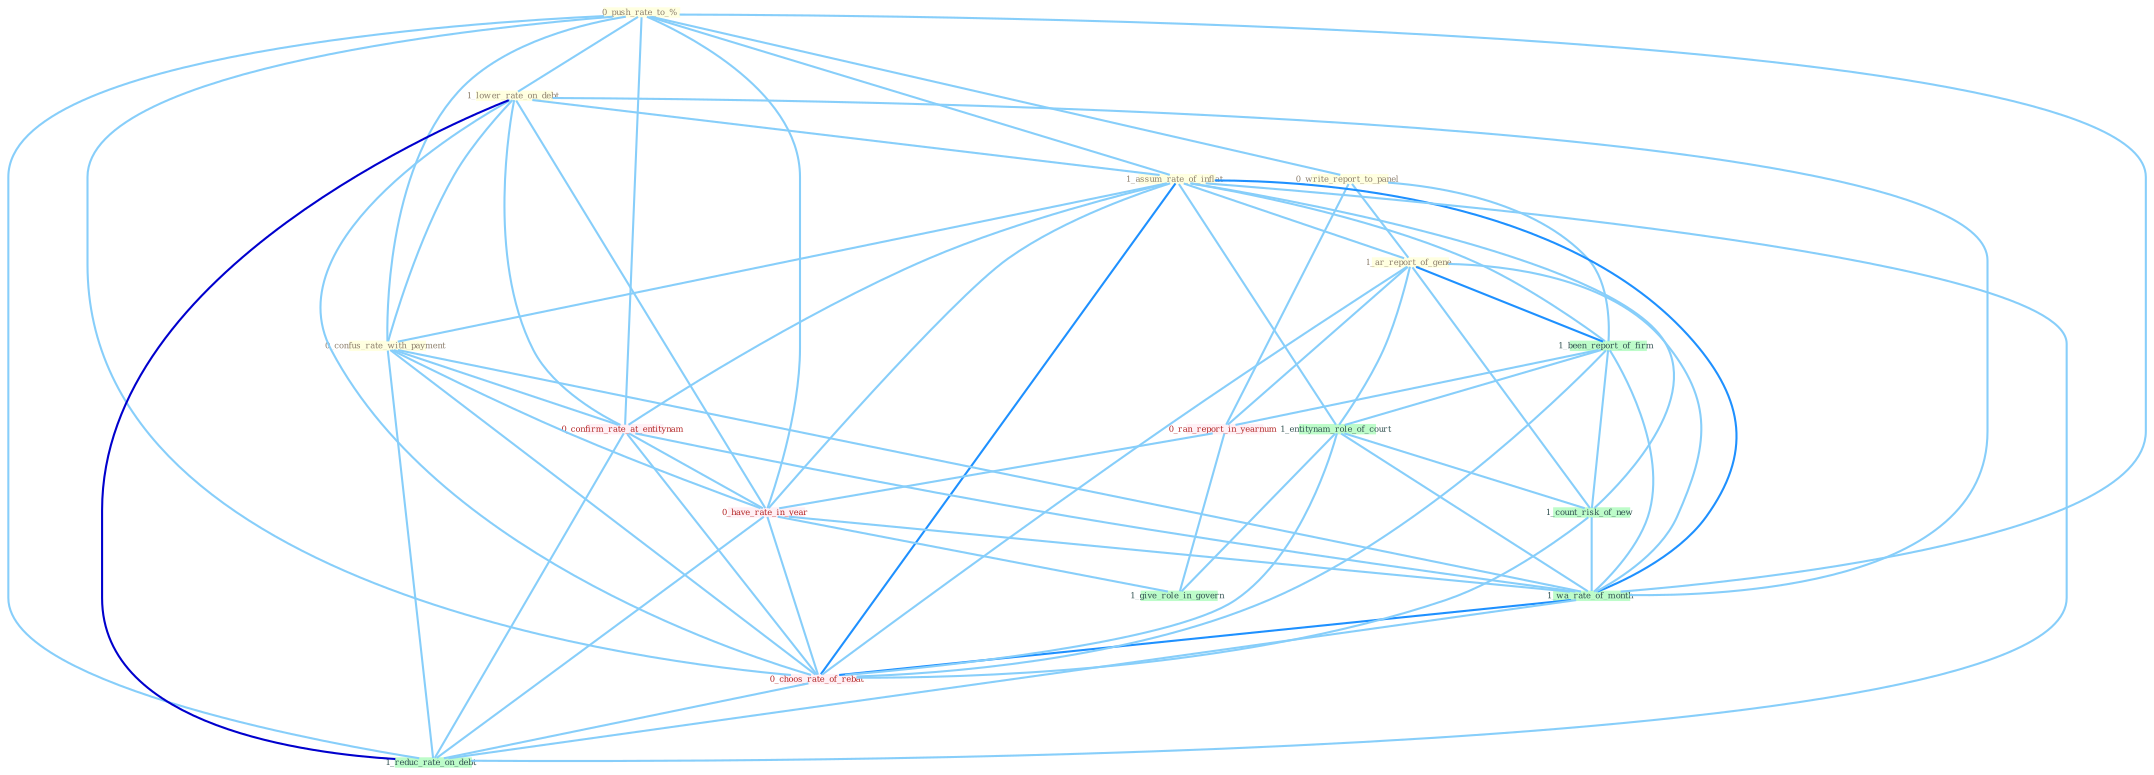 Graph G{ 
    node
    [shape=polygon,style=filled,width=.5,height=.06,color="#BDFCC9",fixedsize=true,fontsize=4,
    fontcolor="#2f4f4f"];
    {node
    [color="#ffffe0", fontcolor="#8b7d6b"] "0_push_rate_to_% " "1_lower_rate_on_debt " "0_write_report_to_panel " "1_assum_rate_of_inflat " "1_ar_report_of_gene " "0_confus_rate_with_payment "}
{node [color="#fff0f5", fontcolor="#b22222"] "0_ran_report_in_yearnum " "0_confirm_rate_at_entitynam " "0_have_rate_in_year " "0_choos_rate_of_rebat "}
edge [color="#B0E2FF"];

	"0_push_rate_to_% " -- "1_lower_rate_on_debt " [w="1", color="#87cefa" ];
	"0_push_rate_to_% " -- "0_write_report_to_panel " [w="1", color="#87cefa" ];
	"0_push_rate_to_% " -- "1_assum_rate_of_inflat " [w="1", color="#87cefa" ];
	"0_push_rate_to_% " -- "0_confus_rate_with_payment " [w="1", color="#87cefa" ];
	"0_push_rate_to_% " -- "0_confirm_rate_at_entitynam " [w="1", color="#87cefa" ];
	"0_push_rate_to_% " -- "0_have_rate_in_year " [w="1", color="#87cefa" ];
	"0_push_rate_to_% " -- "1_wa_rate_of_month " [w="1", color="#87cefa" ];
	"0_push_rate_to_% " -- "0_choos_rate_of_rebat " [w="1", color="#87cefa" ];
	"0_push_rate_to_% " -- "1_reduc_rate_on_debt " [w="1", color="#87cefa" ];
	"1_lower_rate_on_debt " -- "1_assum_rate_of_inflat " [w="1", color="#87cefa" ];
	"1_lower_rate_on_debt " -- "0_confus_rate_with_payment " [w="1", color="#87cefa" ];
	"1_lower_rate_on_debt " -- "0_confirm_rate_at_entitynam " [w="1", color="#87cefa" ];
	"1_lower_rate_on_debt " -- "0_have_rate_in_year " [w="1", color="#87cefa" ];
	"1_lower_rate_on_debt " -- "1_wa_rate_of_month " [w="1", color="#87cefa" ];
	"1_lower_rate_on_debt " -- "0_choos_rate_of_rebat " [w="1", color="#87cefa" ];
	"1_lower_rate_on_debt " -- "1_reduc_rate_on_debt " [w="3", color="#0000cd" , len=0.6];
	"0_write_report_to_panel " -- "1_ar_report_of_gene " [w="1", color="#87cefa" ];
	"0_write_report_to_panel " -- "1_been_report_of_firm " [w="1", color="#87cefa" ];
	"0_write_report_to_panel " -- "0_ran_report_in_yearnum " [w="1", color="#87cefa" ];
	"1_assum_rate_of_inflat " -- "1_ar_report_of_gene " [w="1", color="#87cefa" ];
	"1_assum_rate_of_inflat " -- "0_confus_rate_with_payment " [w="1", color="#87cefa" ];
	"1_assum_rate_of_inflat " -- "1_been_report_of_firm " [w="1", color="#87cefa" ];
	"1_assum_rate_of_inflat " -- "1_entitynam_role_of_court " [w="1", color="#87cefa" ];
	"1_assum_rate_of_inflat " -- "1_count_risk_of_new " [w="1", color="#87cefa" ];
	"1_assum_rate_of_inflat " -- "0_confirm_rate_at_entitynam " [w="1", color="#87cefa" ];
	"1_assum_rate_of_inflat " -- "0_have_rate_in_year " [w="1", color="#87cefa" ];
	"1_assum_rate_of_inflat " -- "1_wa_rate_of_month " [w="2", color="#1e90ff" , len=0.8];
	"1_assum_rate_of_inflat " -- "0_choos_rate_of_rebat " [w="2", color="#1e90ff" , len=0.8];
	"1_assum_rate_of_inflat " -- "1_reduc_rate_on_debt " [w="1", color="#87cefa" ];
	"1_ar_report_of_gene " -- "1_been_report_of_firm " [w="2", color="#1e90ff" , len=0.8];
	"1_ar_report_of_gene " -- "1_entitynam_role_of_court " [w="1", color="#87cefa" ];
	"1_ar_report_of_gene " -- "0_ran_report_in_yearnum " [w="1", color="#87cefa" ];
	"1_ar_report_of_gene " -- "1_count_risk_of_new " [w="1", color="#87cefa" ];
	"1_ar_report_of_gene " -- "1_wa_rate_of_month " [w="1", color="#87cefa" ];
	"1_ar_report_of_gene " -- "0_choos_rate_of_rebat " [w="1", color="#87cefa" ];
	"0_confus_rate_with_payment " -- "0_confirm_rate_at_entitynam " [w="1", color="#87cefa" ];
	"0_confus_rate_with_payment " -- "0_have_rate_in_year " [w="1", color="#87cefa" ];
	"0_confus_rate_with_payment " -- "1_wa_rate_of_month " [w="1", color="#87cefa" ];
	"0_confus_rate_with_payment " -- "0_choos_rate_of_rebat " [w="1", color="#87cefa" ];
	"0_confus_rate_with_payment " -- "1_reduc_rate_on_debt " [w="1", color="#87cefa" ];
	"1_been_report_of_firm " -- "1_entitynam_role_of_court " [w="1", color="#87cefa" ];
	"1_been_report_of_firm " -- "0_ran_report_in_yearnum " [w="1", color="#87cefa" ];
	"1_been_report_of_firm " -- "1_count_risk_of_new " [w="1", color="#87cefa" ];
	"1_been_report_of_firm " -- "1_wa_rate_of_month " [w="1", color="#87cefa" ];
	"1_been_report_of_firm " -- "0_choos_rate_of_rebat " [w="1", color="#87cefa" ];
	"1_entitynam_role_of_court " -- "1_count_risk_of_new " [w="1", color="#87cefa" ];
	"1_entitynam_role_of_court " -- "1_wa_rate_of_month " [w="1", color="#87cefa" ];
	"1_entitynam_role_of_court " -- "0_choos_rate_of_rebat " [w="1", color="#87cefa" ];
	"1_entitynam_role_of_court " -- "1_give_role_in_govern " [w="1", color="#87cefa" ];
	"0_ran_report_in_yearnum " -- "0_have_rate_in_year " [w="1", color="#87cefa" ];
	"0_ran_report_in_yearnum " -- "1_give_role_in_govern " [w="1", color="#87cefa" ];
	"1_count_risk_of_new " -- "1_wa_rate_of_month " [w="1", color="#87cefa" ];
	"1_count_risk_of_new " -- "0_choos_rate_of_rebat " [w="1", color="#87cefa" ];
	"0_confirm_rate_at_entitynam " -- "0_have_rate_in_year " [w="1", color="#87cefa" ];
	"0_confirm_rate_at_entitynam " -- "1_wa_rate_of_month " [w="1", color="#87cefa" ];
	"0_confirm_rate_at_entitynam " -- "0_choos_rate_of_rebat " [w="1", color="#87cefa" ];
	"0_confirm_rate_at_entitynam " -- "1_reduc_rate_on_debt " [w="1", color="#87cefa" ];
	"0_have_rate_in_year " -- "1_wa_rate_of_month " [w="1", color="#87cefa" ];
	"0_have_rate_in_year " -- "0_choos_rate_of_rebat " [w="1", color="#87cefa" ];
	"0_have_rate_in_year " -- "1_reduc_rate_on_debt " [w="1", color="#87cefa" ];
	"0_have_rate_in_year " -- "1_give_role_in_govern " [w="1", color="#87cefa" ];
	"1_wa_rate_of_month " -- "0_choos_rate_of_rebat " [w="2", color="#1e90ff" , len=0.8];
	"1_wa_rate_of_month " -- "1_reduc_rate_on_debt " [w="1", color="#87cefa" ];
	"0_choos_rate_of_rebat " -- "1_reduc_rate_on_debt " [w="1", color="#87cefa" ];
}